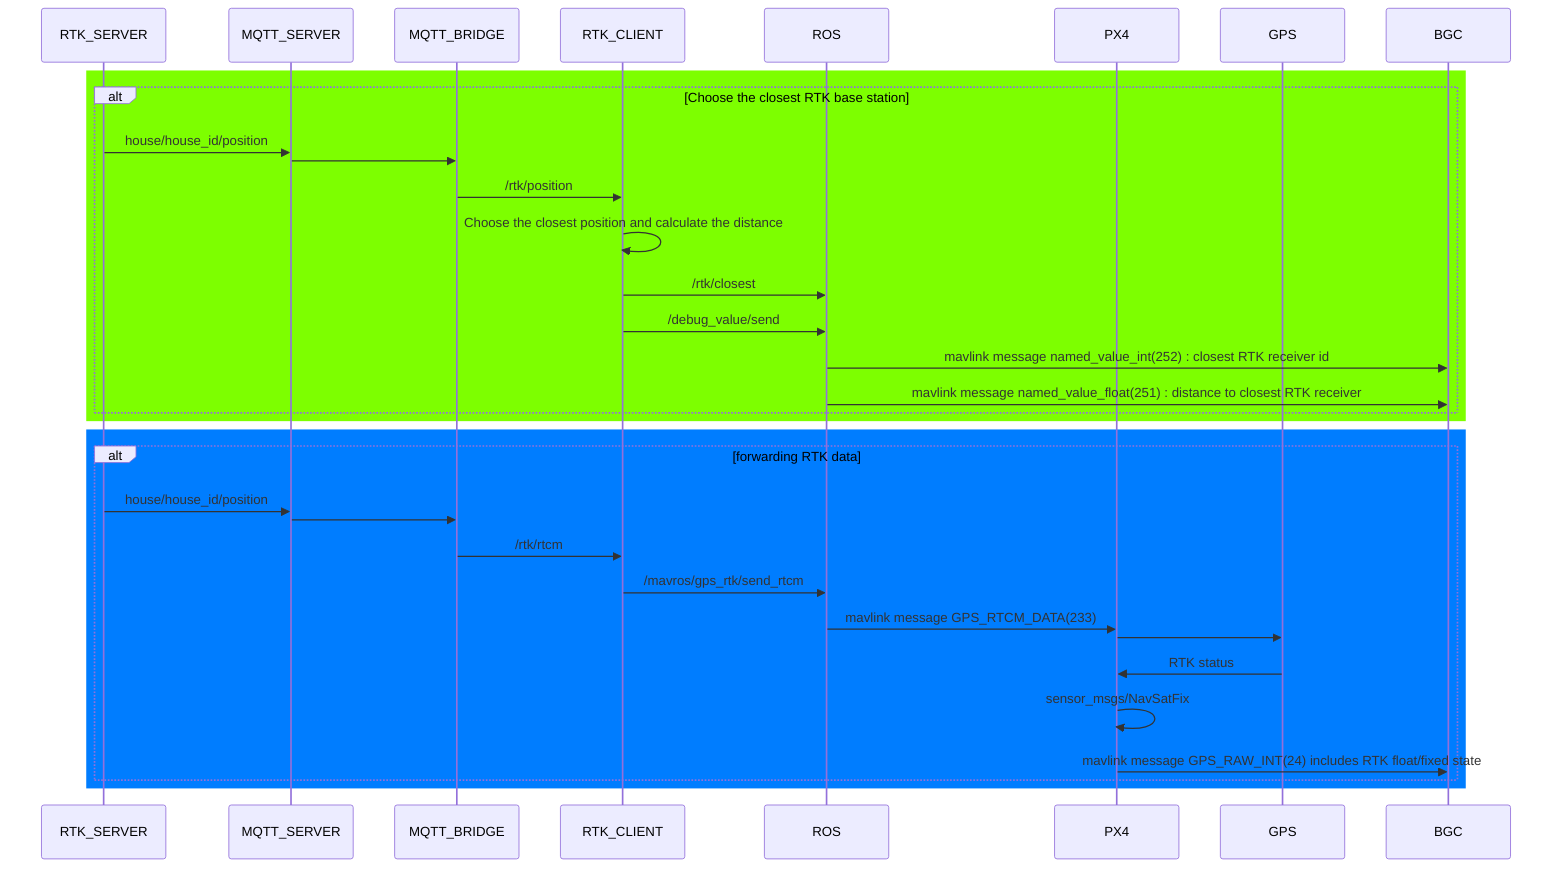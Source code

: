 sequenceDiagram
    participant RS as RTK_SERVER
    participant MS as MQTT_SERVER
    participant MB as MQTT_BRIDGE
    participant RC as RTK_CLIENT
    participant ROS
    participant PX4
    participant GPS
    participant BGC

    rect rgb(125, 255, 0)
    alt Choose the closest RTK base station
        RS ->> MS: house/house_id/position
        MS ->> MB: 
        MB ->> RC: /rtk/position
        RC ->> RC: Choose the closest position and calculate the distance
        RC ->> ROS: /rtk/closest
        RC ->> ROS: /debug_value/send
        ROS ->> BGC: mavlink message named_value_int(252) : closest RTK receiver id
        ROS ->> BGC: mavlink message named_value_float(251) : distance to closest RTK receiver 
    end
    end

    rect rgb(0, 125, 255)
    alt forwarding RTK data
        RS ->> MS: house/house_id/position
        MS ->> MB: 
        MB ->> RC: /rtk/rtcm
        RC ->> ROS: /mavros/gps_rtk/send_rtcm
        ROS ->> PX4: mavlink message GPS_RTCM_DATA(233)
        PX4 ->> GPS: 
        GPS ->> PX4: RTK status
        PX4 ->> PX4: sensor_msgs/NavSatFix
        PX4 ->> BGC: mavlink message GPS_RAW_INT(24) includes RTK float/fixed state
    end
    end